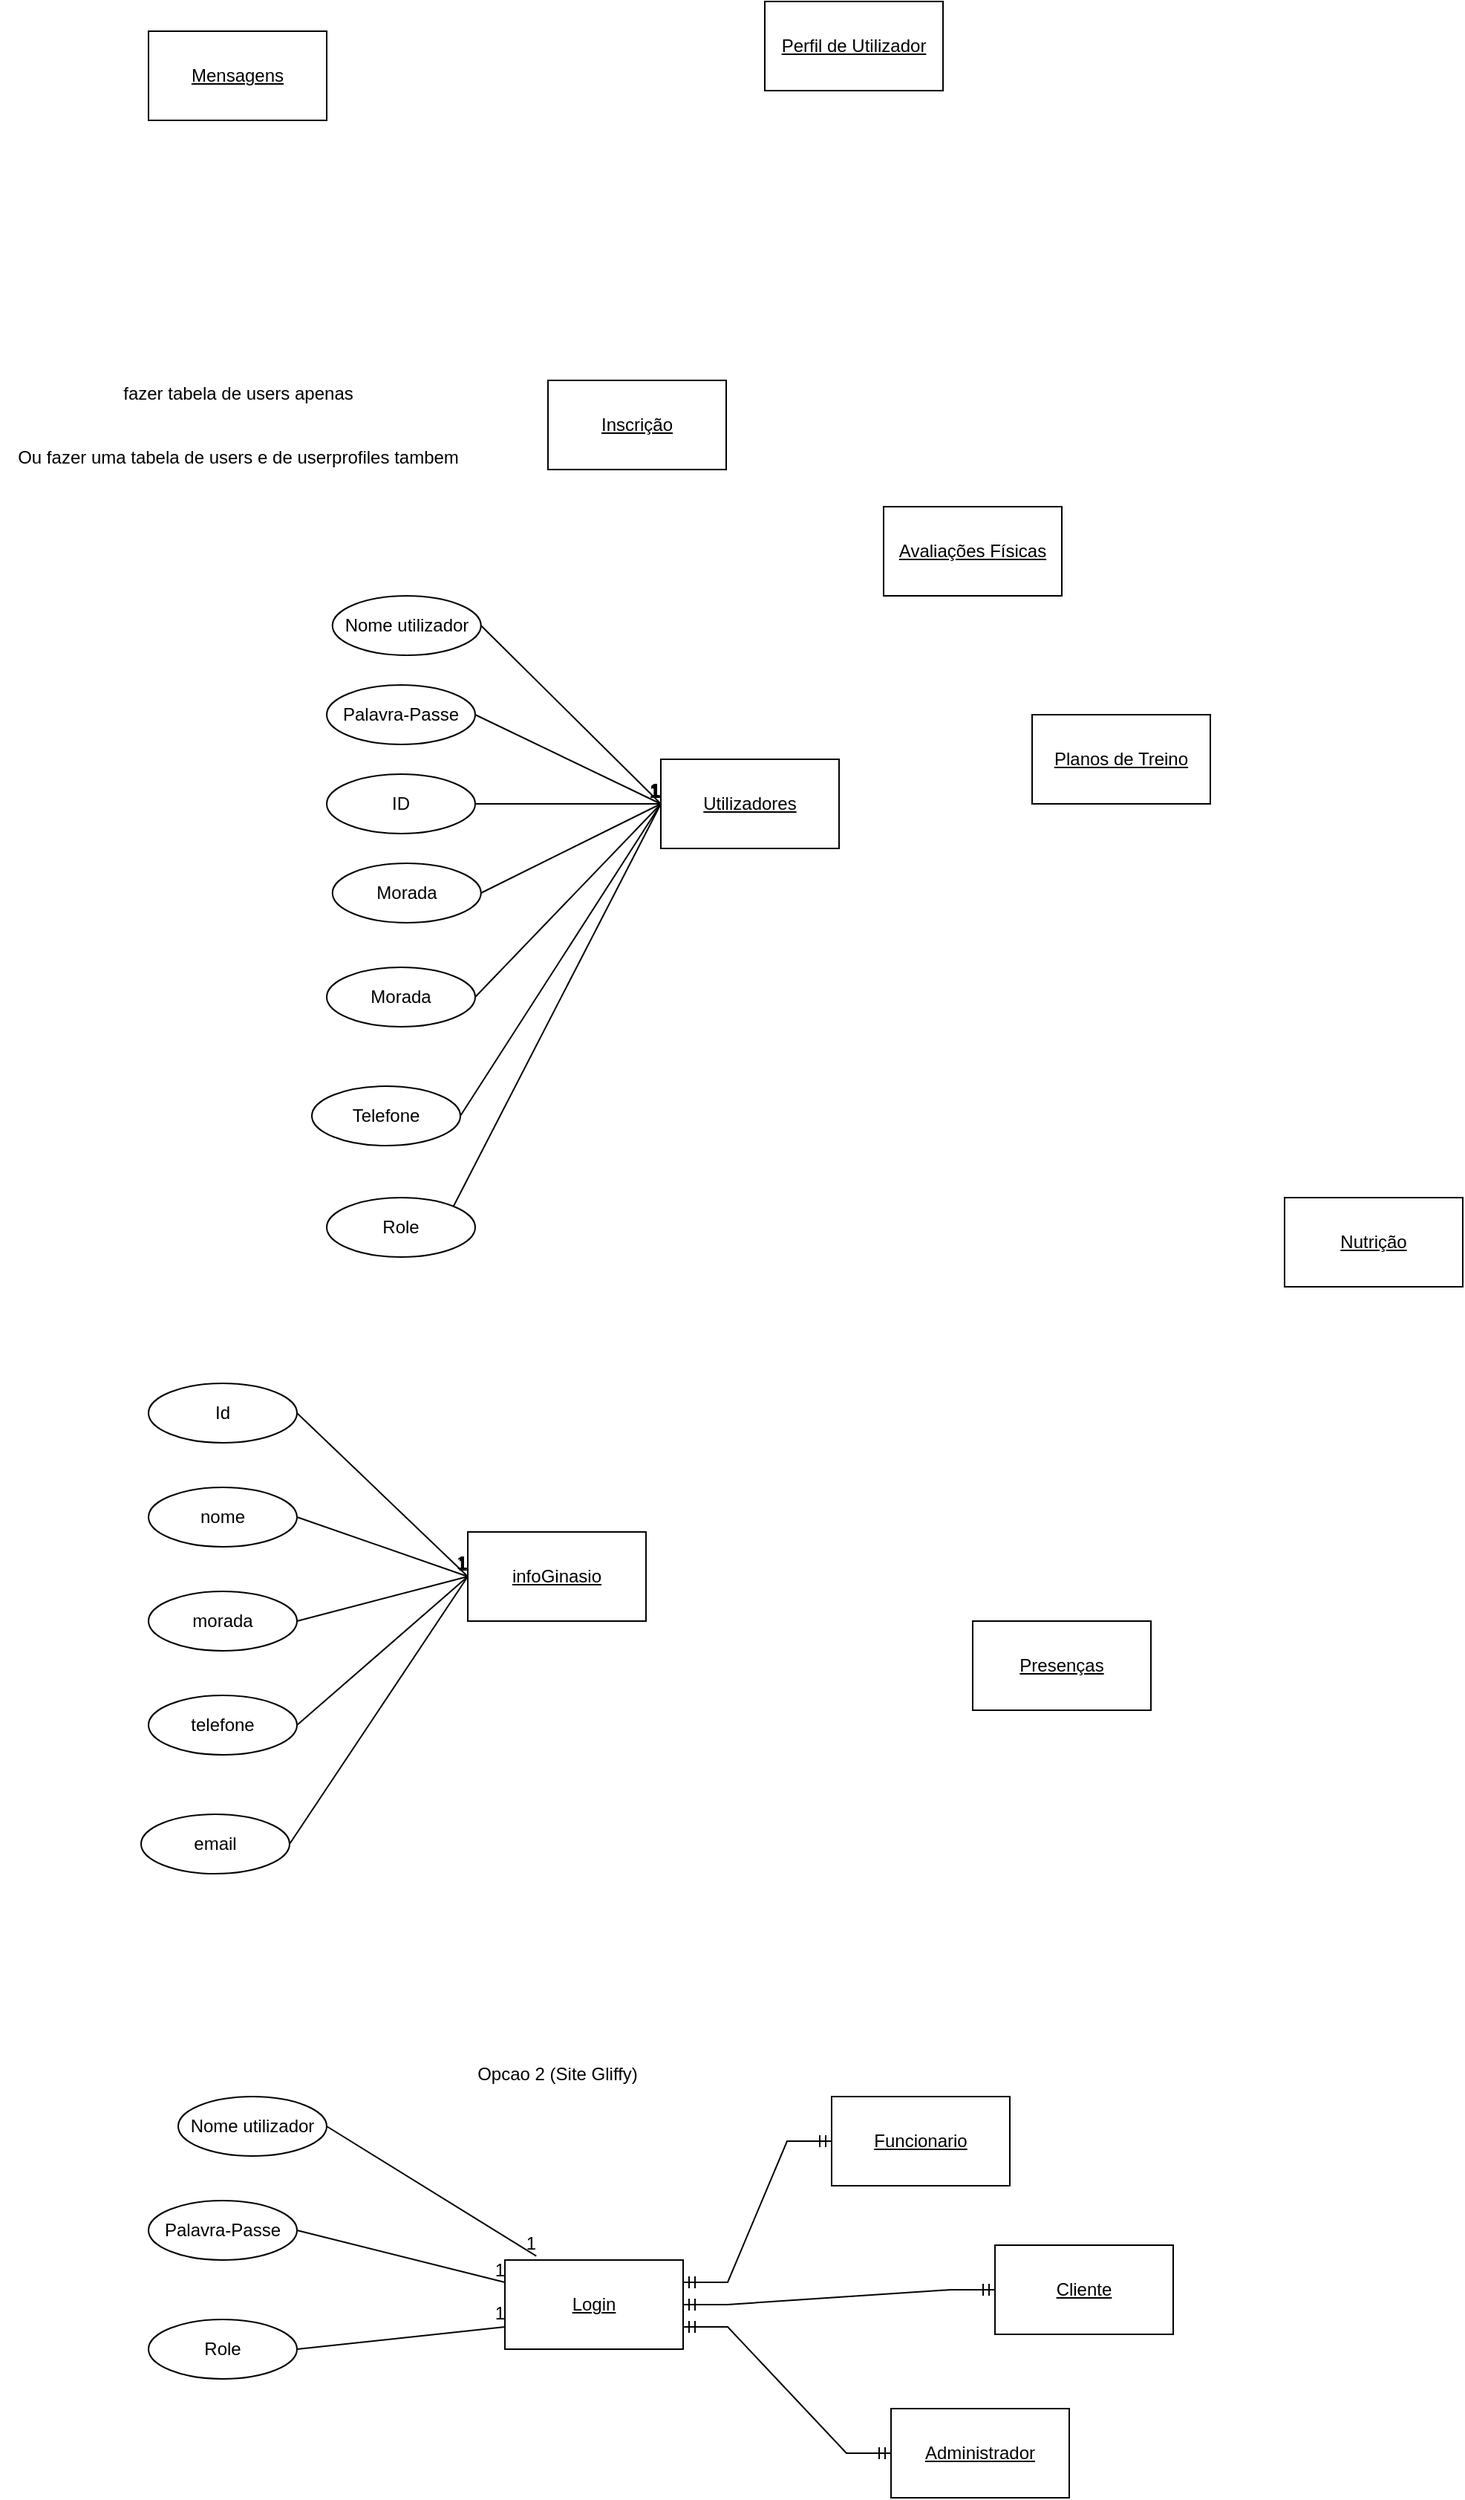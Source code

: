 <mxfile version="20.5.1" type="device"><diagram id="koNdYH_pnGFBl-6GPAc-" name="Polar Fitness Solutions"><mxGraphModel dx="2836" dy="2258" grid="1" gridSize="10" guides="1" tooltips="1" connect="1" arrows="1" fold="1" page="1" pageScale="1" pageWidth="827" pageHeight="1169" math="0" shadow="0"><root><mxCell id="0"/><mxCell id="1" parent="0"/><mxCell id="AczBboS1MfdjJmaRPk0i-2" value="Utilizadores" style="whiteSpace=wrap;html=1;fontStyle=4" parent="1" vertex="1"><mxGeometry x="370" y="260" width="120" height="60" as="geometry"/></mxCell><mxCell id="0guxLq6cxGdiWWNKZgLn-2" value="Perfil de Utilizador" style="whiteSpace=wrap;html=1;fontStyle=4" parent="1" vertex="1"><mxGeometry x="440" y="-250" width="120" height="60" as="geometry"/></mxCell><mxCell id="0guxLq6cxGdiWWNKZgLn-3" value="Inscrição" style="whiteSpace=wrap;html=1;fontStyle=4" parent="1" vertex="1"><mxGeometry x="294" y="5" width="120" height="60" as="geometry"/></mxCell><mxCell id="0guxLq6cxGdiWWNKZgLn-4" value="Planos de Treino" style="whiteSpace=wrap;html=1;fontStyle=4" parent="1" vertex="1"><mxGeometry x="620" y="230" width="120" height="60" as="geometry"/></mxCell><mxCell id="0guxLq6cxGdiWWNKZgLn-5" value="Nutrição" style="whiteSpace=wrap;html=1;fontStyle=4" parent="1" vertex="1"><mxGeometry x="790" y="555" width="120" height="60" as="geometry"/></mxCell><mxCell id="0guxLq6cxGdiWWNKZgLn-6" value="Presenças" style="whiteSpace=wrap;html=1;fontStyle=4" parent="1" vertex="1"><mxGeometry x="580" y="840" width="120" height="60" as="geometry"/></mxCell><mxCell id="0guxLq6cxGdiWWNKZgLn-7" value="Login" style="whiteSpace=wrap;html=1;fontStyle=4" parent="1" vertex="1"><mxGeometry x="265" y="1270" width="120" height="60" as="geometry"/></mxCell><mxCell id="0guxLq6cxGdiWWNKZgLn-8" value="Funcionario" style="whiteSpace=wrap;html=1;fontStyle=4" parent="1" vertex="1"><mxGeometry x="485" y="1160" width="120" height="60" as="geometry"/></mxCell><mxCell id="0guxLq6cxGdiWWNKZgLn-9" value="Cliente" style="whiteSpace=wrap;html=1;fontStyle=4" parent="1" vertex="1"><mxGeometry x="595" y="1260" width="120" height="60" as="geometry"/></mxCell><mxCell id="0guxLq6cxGdiWWNKZgLn-10" value="Administrador" style="whiteSpace=wrap;html=1;fontStyle=4" parent="1" vertex="1"><mxGeometry x="525" y="1370" width="120" height="60" as="geometry"/></mxCell><mxCell id="0guxLq6cxGdiWWNKZgLn-11" value="Opcao 2 (Site Gliffy)" style="text;html=1;align=center;verticalAlign=middle;resizable=0;points=[];autosize=1;strokeColor=none;fillColor=none;" parent="1" vertex="1"><mxGeometry x="235" y="1130" width="130" height="30" as="geometry"/></mxCell><mxCell id="0guxLq6cxGdiWWNKZgLn-12" value="fazer tabela de users apenas&lt;br&gt;&lt;br&gt;&lt;br&gt;Ou fazer uma tabela de users e de userprofiles tambem" style="text;html=1;align=center;verticalAlign=middle;resizable=0;points=[];autosize=1;strokeColor=none;fillColor=none;" parent="1" vertex="1"><mxGeometry x="-75" width="320" height="70" as="geometry"/></mxCell><mxCell id="0guxLq6cxGdiWWNKZgLn-14" value="infoGinasio" style="whiteSpace=wrap;html=1;fontStyle=4" parent="1" vertex="1"><mxGeometry x="240" y="780" width="120" height="60" as="geometry"/></mxCell><mxCell id="0guxLq6cxGdiWWNKZgLn-15" value="Mensagens" style="whiteSpace=wrap;html=1;fontStyle=4" parent="1" vertex="1"><mxGeometry x="25" y="-230" width="120" height="60" as="geometry"/></mxCell><mxCell id="0guxLq6cxGdiWWNKZgLn-17" value="Avaliações Físicas" style="whiteSpace=wrap;html=1;fontStyle=4" parent="1" vertex="1"><mxGeometry x="520" y="90" width="120" height="60" as="geometry"/></mxCell><mxCell id="0guxLq6cxGdiWWNKZgLn-30" value="" style="edgeStyle=entityRelationEdgeStyle;fontSize=12;html=1;endArrow=ERmandOne;startArrow=ERmandOne;rounded=0;entryX=0;entryY=0.5;entryDx=0;entryDy=0;exitX=1;exitY=0.25;exitDx=0;exitDy=0;" parent="1" source="0guxLq6cxGdiWWNKZgLn-7" target="0guxLq6cxGdiWWNKZgLn-8" edge="1"><mxGeometry width="100" height="100" relative="1" as="geometry"><mxPoint x="385" y="1300" as="sourcePoint"/><mxPoint x="485" y="1200" as="targetPoint"/></mxGeometry></mxCell><mxCell id="0guxLq6cxGdiWWNKZgLn-31" value="" style="edgeStyle=entityRelationEdgeStyle;fontSize=12;html=1;endArrow=ERmandOne;startArrow=ERmandOne;rounded=0;entryX=0;entryY=0.5;entryDx=0;entryDy=0;exitX=1;exitY=0.5;exitDx=0;exitDy=0;" parent="1" source="0guxLq6cxGdiWWNKZgLn-7" target="0guxLq6cxGdiWWNKZgLn-9" edge="1"><mxGeometry width="100" height="100" relative="1" as="geometry"><mxPoint x="395" y="1295" as="sourcePoint"/><mxPoint x="495" y="1200" as="targetPoint"/></mxGeometry></mxCell><mxCell id="0guxLq6cxGdiWWNKZgLn-32" value="" style="edgeStyle=entityRelationEdgeStyle;fontSize=12;html=1;endArrow=ERmandOne;startArrow=ERmandOne;rounded=0;entryX=0;entryY=0.5;entryDx=0;entryDy=0;exitX=1;exitY=0.75;exitDx=0;exitDy=0;" parent="1" source="0guxLq6cxGdiWWNKZgLn-7" target="0guxLq6cxGdiWWNKZgLn-10" edge="1"><mxGeometry width="100" height="100" relative="1" as="geometry"><mxPoint x="395" y="1295" as="sourcePoint"/><mxPoint x="495" y="1200" as="targetPoint"/></mxGeometry></mxCell><mxCell id="0guxLq6cxGdiWWNKZgLn-34" value="" style="endArrow=none;html=1;rounded=0;entryX=0.176;entryY=-0.045;entryDx=0;entryDy=0;entryPerimeter=0;exitX=1;exitY=0.5;exitDx=0;exitDy=0;" parent="1" source="0guxLq6cxGdiWWNKZgLn-36" target="0guxLq6cxGdiWWNKZgLn-7" edge="1"><mxGeometry relative="1" as="geometry"><mxPoint x="165" y="1180" as="sourcePoint"/><mxPoint x="495" y="1150" as="targetPoint"/></mxGeometry></mxCell><mxCell id="0guxLq6cxGdiWWNKZgLn-35" value="1" style="resizable=0;html=1;align=right;verticalAlign=bottom;" parent="0guxLq6cxGdiWWNKZgLn-34" connectable="0" vertex="1"><mxGeometry x="1" relative="1" as="geometry"/></mxCell><mxCell id="0guxLq6cxGdiWWNKZgLn-36" value="Nome utilizador" style="ellipse;whiteSpace=wrap;html=1;align=center;" parent="1" vertex="1"><mxGeometry x="45" y="1160" width="100" height="40" as="geometry"/></mxCell><mxCell id="0guxLq6cxGdiWWNKZgLn-37" value="Palavra-Passe" style="ellipse;whiteSpace=wrap;html=1;align=center;" parent="1" vertex="1"><mxGeometry x="25" y="1230" width="100" height="40" as="geometry"/></mxCell><mxCell id="0guxLq6cxGdiWWNKZgLn-38" value="" style="endArrow=none;html=1;rounded=0;entryX=0;entryY=0.25;entryDx=0;entryDy=0;exitX=1;exitY=0.5;exitDx=0;exitDy=0;" parent="1" source="0guxLq6cxGdiWWNKZgLn-37" target="0guxLq6cxGdiWWNKZgLn-7" edge="1"><mxGeometry relative="1" as="geometry"><mxPoint x="123.88" y="1246.35" as="sourcePoint"/><mxPoint x="265" y="1333.65" as="targetPoint"/></mxGeometry></mxCell><mxCell id="0guxLq6cxGdiWWNKZgLn-39" value="1" style="resizable=0;html=1;align=right;verticalAlign=bottom;" parent="0guxLq6cxGdiWWNKZgLn-38" connectable="0" vertex="1"><mxGeometry x="1" relative="1" as="geometry"/></mxCell><mxCell id="0guxLq6cxGdiWWNKZgLn-40" value="Role" style="ellipse;whiteSpace=wrap;html=1;align=center;" parent="1" vertex="1"><mxGeometry x="25" y="1310" width="100" height="40" as="geometry"/></mxCell><mxCell id="0guxLq6cxGdiWWNKZgLn-41" value="" style="endArrow=none;html=1;rounded=0;entryX=0;entryY=0.75;entryDx=0;entryDy=0;exitX=1;exitY=0.5;exitDx=0;exitDy=0;" parent="1" source="0guxLq6cxGdiWWNKZgLn-40" target="0guxLq6cxGdiWWNKZgLn-7" edge="1"><mxGeometry relative="1" as="geometry"><mxPoint x="135.0" y="1260" as="sourcePoint"/><mxPoint x="275" y="1295" as="targetPoint"/></mxGeometry></mxCell><mxCell id="0guxLq6cxGdiWWNKZgLn-42" value="1" style="resizable=0;html=1;align=right;verticalAlign=bottom;" parent="0guxLq6cxGdiWWNKZgLn-41" connectable="0" vertex="1"><mxGeometry x="1" relative="1" as="geometry"/></mxCell><mxCell id="0guxLq6cxGdiWWNKZgLn-43" value="" style="endArrow=none;html=1;rounded=0;exitX=1;exitY=0.5;exitDx=0;exitDy=0;entryX=0;entryY=0.5;entryDx=0;entryDy=0;" parent="1" source="0guxLq6cxGdiWWNKZgLn-45" target="AczBboS1MfdjJmaRPk0i-2" edge="1"><mxGeometry relative="1" as="geometry"><mxPoint x="268.88" y="170" as="sourcePoint"/><mxPoint x="390" y="257.3" as="targetPoint"/></mxGeometry></mxCell><mxCell id="0guxLq6cxGdiWWNKZgLn-44" value="1" style="resizable=0;html=1;align=right;verticalAlign=bottom;" parent="0guxLq6cxGdiWWNKZgLn-43" connectable="0" vertex="1"><mxGeometry x="1" relative="1" as="geometry"/></mxCell><mxCell id="0guxLq6cxGdiWWNKZgLn-45" value="Nome utilizador" style="ellipse;whiteSpace=wrap;html=1;align=center;" parent="1" vertex="1"><mxGeometry x="148.88" y="150" width="100" height="40" as="geometry"/></mxCell><mxCell id="0guxLq6cxGdiWWNKZgLn-46" value="Palavra-Passe" style="ellipse;whiteSpace=wrap;html=1;align=center;" parent="1" vertex="1"><mxGeometry x="145" y="210" width="100" height="40" as="geometry"/></mxCell><mxCell id="0guxLq6cxGdiWWNKZgLn-47" value="" style="endArrow=none;html=1;rounded=0;exitX=1;exitY=0.5;exitDx=0;exitDy=0;" parent="1" source="0guxLq6cxGdiWWNKZgLn-46" edge="1"><mxGeometry relative="1" as="geometry"><mxPoint x="227.76" y="236.35" as="sourcePoint"/><mxPoint x="370" y="290" as="targetPoint"/></mxGeometry></mxCell><mxCell id="0guxLq6cxGdiWWNKZgLn-48" value="1" style="resizable=0;html=1;align=right;verticalAlign=bottom;" parent="0guxLq6cxGdiWWNKZgLn-47" connectable="0" vertex="1"><mxGeometry x="1" relative="1" as="geometry"/></mxCell><mxCell id="0guxLq6cxGdiWWNKZgLn-49" value="Role" style="ellipse;whiteSpace=wrap;html=1;align=center;" parent="1" vertex="1"><mxGeometry x="145" y="555" width="100" height="40" as="geometry"/></mxCell><mxCell id="0guxLq6cxGdiWWNKZgLn-50" value="" style="endArrow=none;html=1;rounded=0;entryX=0;entryY=0.5;entryDx=0;entryDy=0;exitX=1;exitY=0;exitDx=0;exitDy=0;" parent="1" source="0guxLq6cxGdiWWNKZgLn-49" target="AczBboS1MfdjJmaRPk0i-2" edge="1"><mxGeometry relative="1" as="geometry"><mxPoint x="315.395" y="530.356" as="sourcePoint"/><mxPoint x="416.577" y="320" as="targetPoint"/></mxGeometry></mxCell><mxCell id="0guxLq6cxGdiWWNKZgLn-51" value="1" style="resizable=0;html=1;align=right;verticalAlign=bottom;" parent="0guxLq6cxGdiWWNKZgLn-50" connectable="0" vertex="1"><mxGeometry x="1" relative="1" as="geometry"/></mxCell><mxCell id="0guxLq6cxGdiWWNKZgLn-52" value="ID" style="ellipse;whiteSpace=wrap;html=1;align=center;" parent="1" vertex="1"><mxGeometry x="145" y="270" width="100" height="40" as="geometry"/></mxCell><mxCell id="0guxLq6cxGdiWWNKZgLn-53" value="" style="endArrow=none;html=1;rounded=0;exitX=1;exitY=0.5;exitDx=0;exitDy=0;entryX=0;entryY=0.5;entryDx=0;entryDy=0;" parent="1" source="0guxLq6cxGdiWWNKZgLn-52" target="AczBboS1MfdjJmaRPk0i-2" edge="1"><mxGeometry relative="1" as="geometry"><mxPoint x="237.76" y="246.35" as="sourcePoint"/><mxPoint x="380.0" y="280.541" as="targetPoint"/></mxGeometry></mxCell><mxCell id="0guxLq6cxGdiWWNKZgLn-54" value="1" style="resizable=0;html=1;align=right;verticalAlign=bottom;" parent="0guxLq6cxGdiWWNKZgLn-53" connectable="0" vertex="1"><mxGeometry x="1" relative="1" as="geometry"/></mxCell><mxCell id="0guxLq6cxGdiWWNKZgLn-55" value="Morada" style="ellipse;whiteSpace=wrap;html=1;align=center;" parent="1" vertex="1"><mxGeometry x="148.88" y="330" width="100" height="40" as="geometry"/></mxCell><mxCell id="0guxLq6cxGdiWWNKZgLn-56" value="" style="endArrow=none;html=1;rounded=0;exitX=1;exitY=0.5;exitDx=0;exitDy=0;entryX=0;entryY=0.5;entryDx=0;entryDy=0;" parent="1" source="0guxLq6cxGdiWWNKZgLn-55" target="AczBboS1MfdjJmaRPk0i-2" edge="1"><mxGeometry relative="1" as="geometry"><mxPoint x="231.64" y="406.35" as="sourcePoint"/><mxPoint x="373.88" y="440.541" as="targetPoint"/></mxGeometry></mxCell><mxCell id="0guxLq6cxGdiWWNKZgLn-57" value="1" style="resizable=0;html=1;align=right;verticalAlign=bottom;" parent="0guxLq6cxGdiWWNKZgLn-56" connectable="0" vertex="1"><mxGeometry x="1" relative="1" as="geometry"/></mxCell><mxCell id="0guxLq6cxGdiWWNKZgLn-59" value="Morada" style="ellipse;whiteSpace=wrap;html=1;align=center;" parent="1" vertex="1"><mxGeometry x="145" y="400" width="100" height="40" as="geometry"/></mxCell><mxCell id="0guxLq6cxGdiWWNKZgLn-60" value="" style="endArrow=none;html=1;rounded=0;exitX=1;exitY=0.5;exitDx=0;exitDy=0;entryX=0;entryY=0.5;entryDx=0;entryDy=0;" parent="1" source="0guxLq6cxGdiWWNKZgLn-59" target="AczBboS1MfdjJmaRPk0i-2" edge="1"><mxGeometry relative="1" as="geometry"><mxPoint x="216.64" y="506.35" as="sourcePoint"/><mxPoint x="355.0" y="390" as="targetPoint"/></mxGeometry></mxCell><mxCell id="0guxLq6cxGdiWWNKZgLn-61" value="1" style="resizable=0;html=1;align=right;verticalAlign=bottom;" parent="0guxLq6cxGdiWWNKZgLn-60" connectable="0" vertex="1"><mxGeometry x="1" relative="1" as="geometry"/></mxCell><mxCell id="0guxLq6cxGdiWWNKZgLn-62" value="Telefone" style="ellipse;whiteSpace=wrap;html=1;align=center;" parent="1" vertex="1"><mxGeometry x="135" y="480" width="100" height="40" as="geometry"/></mxCell><mxCell id="0guxLq6cxGdiWWNKZgLn-63" value="" style="endArrow=none;html=1;rounded=0;exitX=1;exitY=0.5;exitDx=0;exitDy=0;entryX=0;entryY=0.5;entryDx=0;entryDy=0;" parent="1" source="0guxLq6cxGdiWWNKZgLn-62" target="AczBboS1MfdjJmaRPk0i-2" edge="1"><mxGeometry relative="1" as="geometry"><mxPoint x="226.64" y="566.35" as="sourcePoint"/><mxPoint x="365.0" y="450" as="targetPoint"/></mxGeometry></mxCell><mxCell id="0guxLq6cxGdiWWNKZgLn-64" value="1" style="resizable=0;html=1;align=right;verticalAlign=bottom;" parent="0guxLq6cxGdiWWNKZgLn-63" connectable="0" vertex="1"><mxGeometry x="1" relative="1" as="geometry"/></mxCell><mxCell id="9SC43BupCetm6pACB-wc-1" value="Id" style="ellipse;whiteSpace=wrap;html=1;align=center;" vertex="1" parent="1"><mxGeometry x="25" y="680" width="100" height="40" as="geometry"/></mxCell><mxCell id="9SC43BupCetm6pACB-wc-2" value="" style="endArrow=none;html=1;rounded=0;entryX=0;entryY=0.5;entryDx=0;entryDy=0;exitX=1;exitY=0.5;exitDx=0;exitDy=0;" edge="1" parent="1" source="9SC43BupCetm6pACB-wc-1" target="0guxLq6cxGdiWWNKZgLn-14"><mxGeometry relative="1" as="geometry"><mxPoint x="80" y="680" as="sourcePoint"/><mxPoint x="200" y="740" as="targetPoint"/></mxGeometry></mxCell><mxCell id="9SC43BupCetm6pACB-wc-3" value="1" style="resizable=0;html=1;align=right;verticalAlign=bottom;" connectable="0" vertex="1" parent="9SC43BupCetm6pACB-wc-2"><mxGeometry x="1" relative="1" as="geometry"/></mxCell><mxCell id="9SC43BupCetm6pACB-wc-5" value="nome" style="ellipse;whiteSpace=wrap;html=1;align=center;" vertex="1" parent="1"><mxGeometry x="25" y="750" width="100" height="40" as="geometry"/></mxCell><mxCell id="9SC43BupCetm6pACB-wc-6" value="" style="endArrow=none;html=1;rounded=0;entryX=0;entryY=0.5;entryDx=0;entryDy=0;exitX=1;exitY=0.5;exitDx=0;exitDy=0;" edge="1" parent="1" source="9SC43BupCetm6pACB-wc-5" target="0guxLq6cxGdiWWNKZgLn-14"><mxGeometry relative="1" as="geometry"><mxPoint x="75" y="770" as="sourcePoint"/><mxPoint x="230" y="790" as="targetPoint"/></mxGeometry></mxCell><mxCell id="9SC43BupCetm6pACB-wc-7" value="1" style="resizable=0;html=1;align=right;verticalAlign=bottom;" connectable="0" vertex="1" parent="9SC43BupCetm6pACB-wc-6"><mxGeometry x="1" relative="1" as="geometry"/></mxCell><mxCell id="9SC43BupCetm6pACB-wc-8" value="morada" style="ellipse;whiteSpace=wrap;html=1;align=center;" vertex="1" parent="1"><mxGeometry x="25" y="820" width="100" height="40" as="geometry"/></mxCell><mxCell id="9SC43BupCetm6pACB-wc-9" value="" style="endArrow=none;html=1;rounded=0;exitX=1;exitY=0.5;exitDx=0;exitDy=0;entryX=0;entryY=0.5;entryDx=0;entryDy=0;" edge="1" parent="1" source="9SC43BupCetm6pACB-wc-8" target="0guxLq6cxGdiWWNKZgLn-14"><mxGeometry relative="1" as="geometry"><mxPoint x="93.88" y="820" as="sourcePoint"/><mxPoint x="240" y="700" as="targetPoint"/></mxGeometry></mxCell><mxCell id="9SC43BupCetm6pACB-wc-10" value="1" style="resizable=0;html=1;align=right;verticalAlign=bottom;" connectable="0" vertex="1" parent="9SC43BupCetm6pACB-wc-9"><mxGeometry x="1" relative="1" as="geometry"/></mxCell><mxCell id="9SC43BupCetm6pACB-wc-11" value="telefone" style="ellipse;whiteSpace=wrap;html=1;align=center;" vertex="1" parent="1"><mxGeometry x="25" y="890" width="100" height="40" as="geometry"/></mxCell><mxCell id="9SC43BupCetm6pACB-wc-12" value="" style="endArrow=none;html=1;rounded=0;entryX=0;entryY=0.5;entryDx=0;entryDy=0;exitX=1;exitY=0.5;exitDx=0;exitDy=0;" edge="1" parent="1" source="9SC43BupCetm6pACB-wc-11" target="0guxLq6cxGdiWWNKZgLn-14"><mxGeometry relative="1" as="geometry"><mxPoint x="90" y="910" as="sourcePoint"/><mxPoint x="245" y="930" as="targetPoint"/></mxGeometry></mxCell><mxCell id="9SC43BupCetm6pACB-wc-13" value="1" style="resizable=0;html=1;align=right;verticalAlign=bottom;" connectable="0" vertex="1" parent="9SC43BupCetm6pACB-wc-12"><mxGeometry x="1" relative="1" as="geometry"/></mxCell><mxCell id="9SC43BupCetm6pACB-wc-14" value="email" style="ellipse;whiteSpace=wrap;html=1;align=center;" vertex="1" parent="1"><mxGeometry x="20" y="970" width="100" height="40" as="geometry"/></mxCell><mxCell id="9SC43BupCetm6pACB-wc-15" value="" style="endArrow=none;html=1;rounded=0;entryX=0;entryY=0.5;entryDx=0;entryDy=0;exitX=1;exitY=0.5;exitDx=0;exitDy=0;" edge="1" parent="1" source="9SC43BupCetm6pACB-wc-14" target="0guxLq6cxGdiWWNKZgLn-14"><mxGeometry relative="1" as="geometry"><mxPoint x="90" y="990" as="sourcePoint"/><mxPoint x="245" y="1010" as="targetPoint"/></mxGeometry></mxCell><mxCell id="9SC43BupCetm6pACB-wc-16" value="1" style="resizable=0;html=1;align=right;verticalAlign=bottom;" connectable="0" vertex="1" parent="9SC43BupCetm6pACB-wc-15"><mxGeometry x="1" relative="1" as="geometry"/></mxCell></root></mxGraphModel></diagram></mxfile>